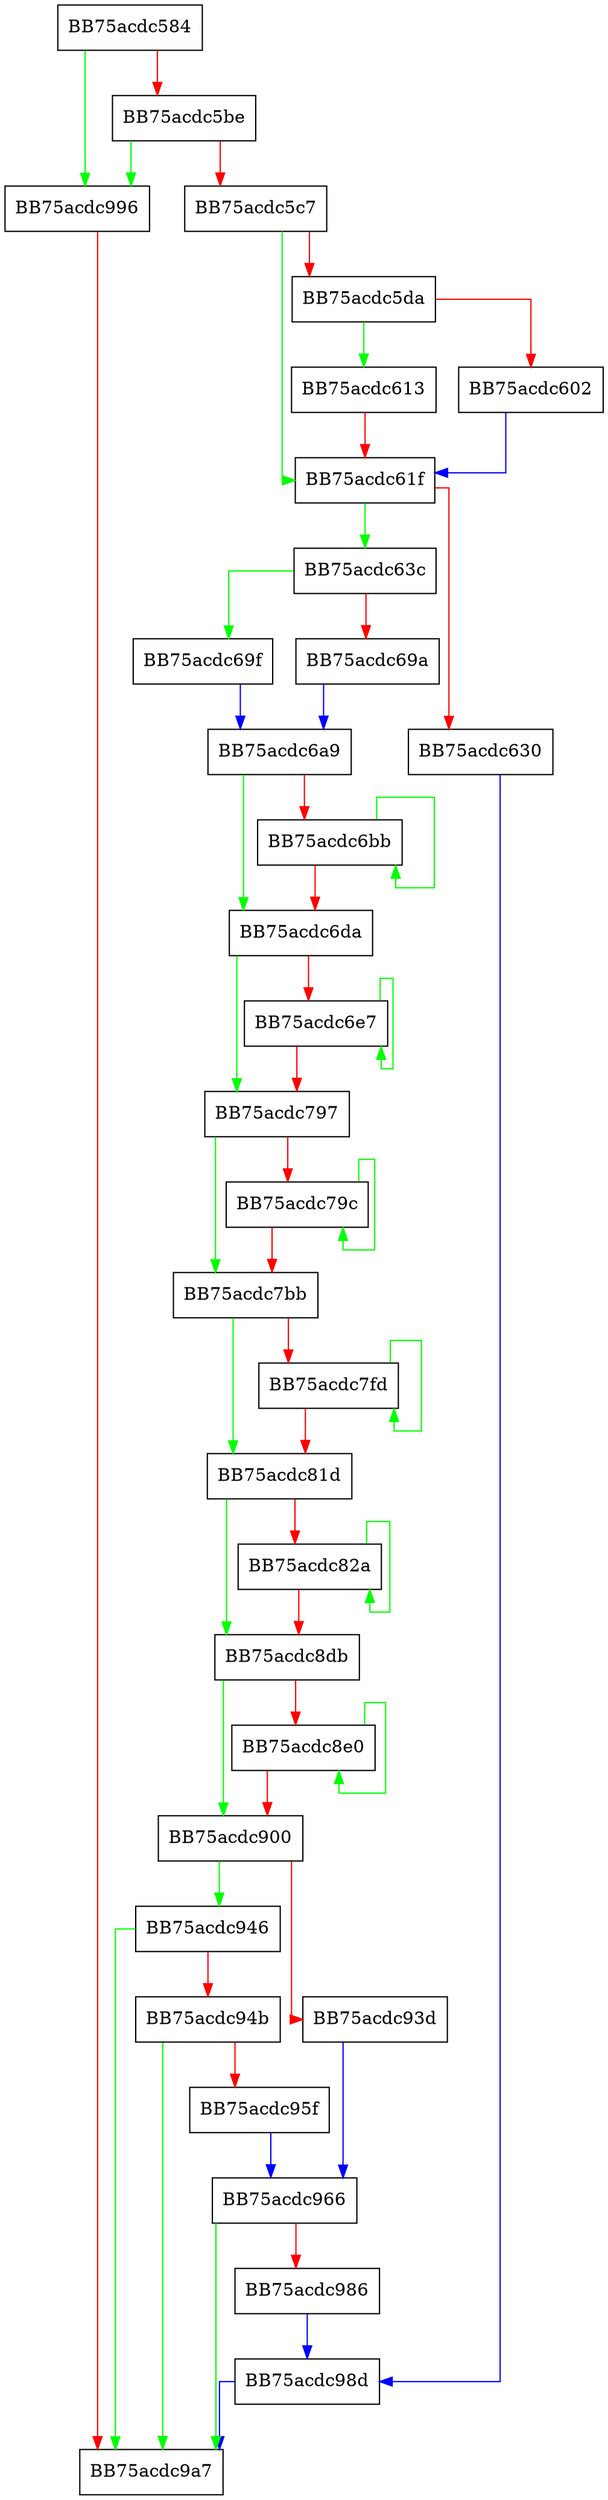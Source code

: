 digraph CreateRemFileEx {
  node [shape="box"];
  graph [splines=ortho];
  BB75acdc584 -> BB75acdc996 [color="green"];
  BB75acdc584 -> BB75acdc5be [color="red"];
  BB75acdc5be -> BB75acdc996 [color="green"];
  BB75acdc5be -> BB75acdc5c7 [color="red"];
  BB75acdc5c7 -> BB75acdc61f [color="green"];
  BB75acdc5c7 -> BB75acdc5da [color="red"];
  BB75acdc5da -> BB75acdc613 [color="green"];
  BB75acdc5da -> BB75acdc602 [color="red"];
  BB75acdc602 -> BB75acdc61f [color="blue"];
  BB75acdc613 -> BB75acdc61f [color="red"];
  BB75acdc61f -> BB75acdc63c [color="green"];
  BB75acdc61f -> BB75acdc630 [color="red"];
  BB75acdc630 -> BB75acdc98d [color="blue"];
  BB75acdc63c -> BB75acdc69f [color="green"];
  BB75acdc63c -> BB75acdc69a [color="red"];
  BB75acdc69a -> BB75acdc6a9 [color="blue"];
  BB75acdc69f -> BB75acdc6a9 [color="blue"];
  BB75acdc6a9 -> BB75acdc6da [color="green"];
  BB75acdc6a9 -> BB75acdc6bb [color="red"];
  BB75acdc6bb -> BB75acdc6bb [color="green"];
  BB75acdc6bb -> BB75acdc6da [color="red"];
  BB75acdc6da -> BB75acdc797 [color="green"];
  BB75acdc6da -> BB75acdc6e7 [color="red"];
  BB75acdc6e7 -> BB75acdc6e7 [color="green"];
  BB75acdc6e7 -> BB75acdc797 [color="red"];
  BB75acdc797 -> BB75acdc7bb [color="green"];
  BB75acdc797 -> BB75acdc79c [color="red"];
  BB75acdc79c -> BB75acdc79c [color="green"];
  BB75acdc79c -> BB75acdc7bb [color="red"];
  BB75acdc7bb -> BB75acdc81d [color="green"];
  BB75acdc7bb -> BB75acdc7fd [color="red"];
  BB75acdc7fd -> BB75acdc7fd [color="green"];
  BB75acdc7fd -> BB75acdc81d [color="red"];
  BB75acdc81d -> BB75acdc8db [color="green"];
  BB75acdc81d -> BB75acdc82a [color="red"];
  BB75acdc82a -> BB75acdc82a [color="green"];
  BB75acdc82a -> BB75acdc8db [color="red"];
  BB75acdc8db -> BB75acdc900 [color="green"];
  BB75acdc8db -> BB75acdc8e0 [color="red"];
  BB75acdc8e0 -> BB75acdc8e0 [color="green"];
  BB75acdc8e0 -> BB75acdc900 [color="red"];
  BB75acdc900 -> BB75acdc946 [color="green"];
  BB75acdc900 -> BB75acdc93d [color="red"];
  BB75acdc93d -> BB75acdc966 [color="blue"];
  BB75acdc946 -> BB75acdc9a7 [color="green"];
  BB75acdc946 -> BB75acdc94b [color="red"];
  BB75acdc94b -> BB75acdc9a7 [color="green"];
  BB75acdc94b -> BB75acdc95f [color="red"];
  BB75acdc95f -> BB75acdc966 [color="blue"];
  BB75acdc966 -> BB75acdc9a7 [color="green"];
  BB75acdc966 -> BB75acdc986 [color="red"];
  BB75acdc986 -> BB75acdc98d [color="blue"];
  BB75acdc98d -> BB75acdc9a7 [color="blue"];
  BB75acdc996 -> BB75acdc9a7 [color="red"];
}